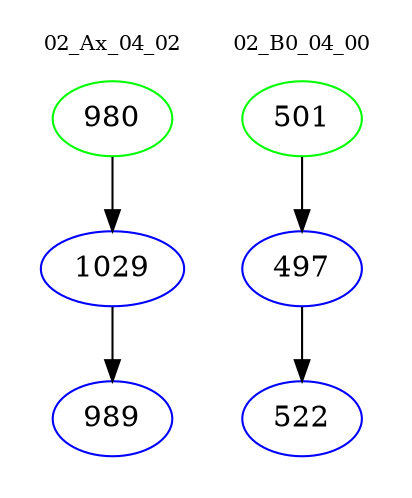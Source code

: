 digraph{
subgraph cluster_0 {
color = white
label = "02_Ax_04_02";
fontsize=10;
T0_980 [label="980", color="green"]
T0_980 -> T0_1029 [color="black"]
T0_1029 [label="1029", color="blue"]
T0_1029 -> T0_989 [color="black"]
T0_989 [label="989", color="blue"]
}
subgraph cluster_1 {
color = white
label = "02_B0_04_00";
fontsize=10;
T1_501 [label="501", color="green"]
T1_501 -> T1_497 [color="black"]
T1_497 [label="497", color="blue"]
T1_497 -> T1_522 [color="black"]
T1_522 [label="522", color="blue"]
}
}
